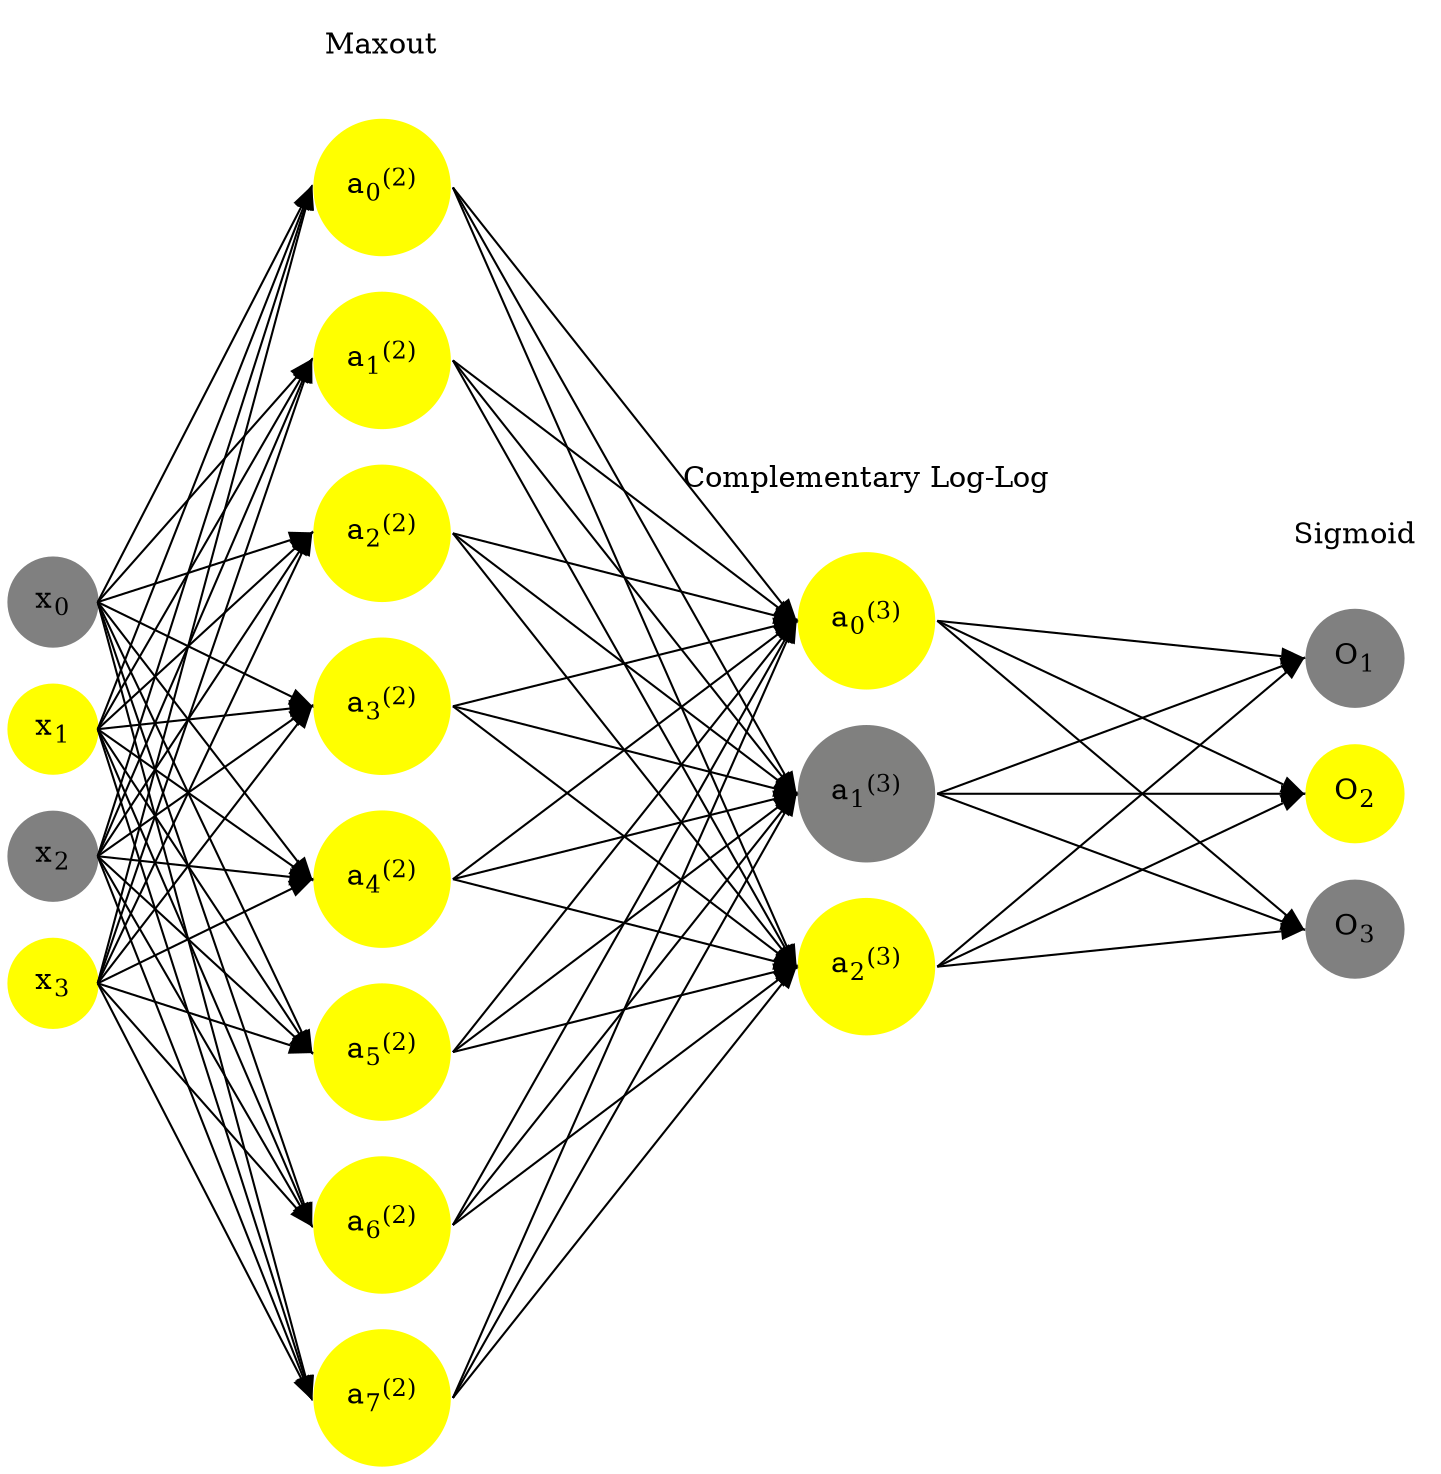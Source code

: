 digraph G {
	rankdir = LR;
	splines=false;
	edge[style=invis];
	ranksep= 1.4;
	{
	node [shape=circle, color="0.1667, 0.0, 0.5", style=filled, fillcolor="0.1667, 0.0, 0.5"];
	x0 [label=<x<sub>0</sub>>];
	}
	{
	node [shape=circle, color="0.1667, 1.0, 1.0", style=filled, fillcolor="0.1667, 1.0, 1.0"];
	x1 [label=<x<sub>1</sub>>];
	}
	{
	node [shape=circle, color="0.1667, 0.0, 0.5", style=filled, fillcolor="0.1667, 0.0, 0.5"];
	x2 [label=<x<sub>2</sub>>];
	}
	{
	node [shape=circle, color="0.1667, 1.0, 1.0", style=filled, fillcolor="0.1667, 1.0, 1.0"];
	x3 [label=<x<sub>3</sub>>];
	}
	{
	node [shape=circle, color="0.1667, 2.044607, 1.522303", style=filled, fillcolor="0.1667, 2.044607, 1.522303"];
	a02 [label=<a<sub>0</sub><sup>(2)</sup>>];
	}
	{
	node [shape=circle, color="0.1667, 2.044607, 1.522303", style=filled, fillcolor="0.1667, 2.044607, 1.522303"];
	a12 [label=<a<sub>1</sub><sup>(2)</sup>>];
	}
	{
	node [shape=circle, color="0.1667, 1.059551, 1.029776", style=filled, fillcolor="0.1667, 1.059551, 1.029776"];
	a22 [label=<a<sub>2</sub><sup>(2)</sup>>];
	}
	{
	node [shape=circle, color="0.1667, 4.186672, 2.593336", style=filled, fillcolor="0.1667, 4.186672, 2.593336"];
	a32 [label=<a<sub>3</sub><sup>(2)</sup>>];
	}
	{
	node [shape=circle, color="0.1667, 4.186672, 2.593336", style=filled, fillcolor="0.1667, 4.186672, 2.593336"];
	a42 [label=<a<sub>4</sub><sup>(2)</sup>>];
	}
	{
	node [shape=circle, color="0.1667, 4.186672, 2.593336", style=filled, fillcolor="0.1667, 4.186672, 2.593336"];
	a52 [label=<a<sub>5</sub><sup>(2)</sup>>];
	}
	{
	node [shape=circle, color="0.1667, 4.186672, 2.593336", style=filled, fillcolor="0.1667, 4.186672, 2.593336"];
	a62 [label=<a<sub>6</sub><sup>(2)</sup>>];
	}
	{
	node [shape=circle, color="0.1667, 4.186672, 2.593336", style=filled, fillcolor="0.1667, 4.186672, 2.593336"];
	a72 [label=<a<sub>7</sub><sup>(2)</sup>>];
	}
	{
	node [shape=circle, color="0.1667, 1.000000, 1.000000", style=filled, fillcolor="0.1667, 1.000000, 1.000000"];
	a03 [label=<a<sub>0</sub><sup>(3)</sup>>];
	}
	{
	node [shape=circle, color="0.1667, 0.006123, 0.503062", style=filled, fillcolor="0.1667, 0.006123, 0.503062"];
	a13 [label=<a<sub>1</sub><sup>(3)</sup>>];
	}
	{
	node [shape=circle, color="0.1667, 0.999577, 0.999788", style=filled, fillcolor="0.1667, 0.999577, 0.999788"];
	a23 [label=<a<sub>2</sub><sup>(3)</sup>>];
	}
	{
	node [shape=circle, color="0.1667, 0.0, 0.5", style=filled, fillcolor="0.1667, 0.0, 0.5"];
	O1 [label=<O<sub>1</sub>>];
	}
	{
	node [shape=circle, color="0.1667, 1.0, 1.0", style=filled, fillcolor="0.1667, 1.0, 1.0"];
	O2 [label=<O<sub>2</sub>>];
	}
	{
	node [shape=circle, color="0.1667, 0.0, 0.5", style=filled, fillcolor="0.1667, 0.0, 0.5"];
	O3 [label=<O<sub>3</sub>>];
	}
	{
	rank=same;
	x0->x1->x2->x3;
	}
	{
	rank=same;
	a02->a12->a22->a32->a42->a52->a62->a72;
	}
	{
	rank=same;
	a03->a13->a23;
	}
	{
	rank=same;
	O1->O2->O3;
	}
	l1 [shape=plaintext,label="Maxout"];
	l1->a02;
	{rank=same; l1;a02};
	l2 [shape=plaintext,label="Complementary Log-Log"];
	l2->a03;
	{rank=same; l2;a03};
	l3 [shape=plaintext,label="Sigmoid"];
	l3->O1;
	{rank=same; l3;O1};
edge[style=solid, tailport=e, headport=w];
	{x0;x1;x2;x3} -> {a02;a12;a22;a32;a42;a52;a62;a72};
	{a02;a12;a22;a32;a42;a52;a62;a72} -> {a03;a13;a23};
	{a03;a13;a23} -> {O1,O2,O3};
}